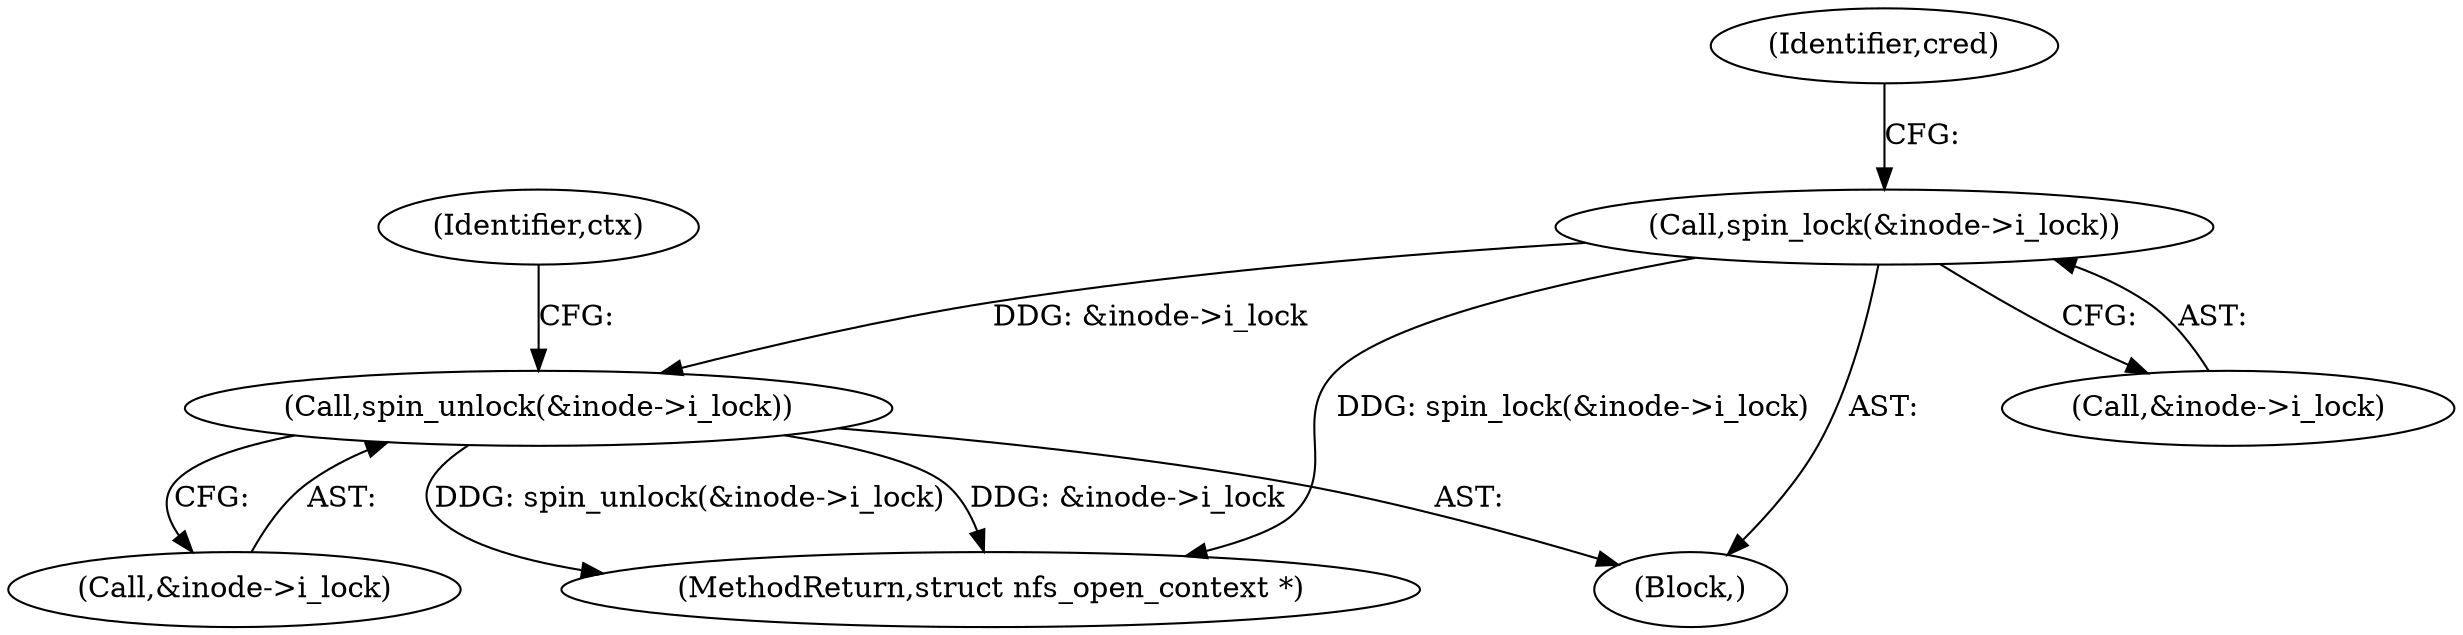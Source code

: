 digraph "0_linux_dc0b027dfadfcb8a5504f7d8052754bf8d501ab9@pointer" {
"1000146" [label="(Call,spin_unlock(&inode->i_lock))"];
"1000115" [label="(Call,spin_lock(&inode->i_lock))"];
"1000152" [label="(Identifier,ctx)"];
"1000124" [label="(Identifier,cred)"];
"1000115" [label="(Call,spin_lock(&inode->i_lock))"];
"1000147" [label="(Call,&inode->i_lock)"];
"1000146" [label="(Call,spin_unlock(&inode->i_lock))"];
"1000153" [label="(MethodReturn,struct nfs_open_context *)"];
"1000104" [label="(Block,)"];
"1000116" [label="(Call,&inode->i_lock)"];
"1000146" -> "1000104"  [label="AST: "];
"1000146" -> "1000147"  [label="CFG: "];
"1000147" -> "1000146"  [label="AST: "];
"1000152" -> "1000146"  [label="CFG: "];
"1000146" -> "1000153"  [label="DDG: spin_unlock(&inode->i_lock)"];
"1000146" -> "1000153"  [label="DDG: &inode->i_lock"];
"1000115" -> "1000146"  [label="DDG: &inode->i_lock"];
"1000115" -> "1000104"  [label="AST: "];
"1000115" -> "1000116"  [label="CFG: "];
"1000116" -> "1000115"  [label="AST: "];
"1000124" -> "1000115"  [label="CFG: "];
"1000115" -> "1000153"  [label="DDG: spin_lock(&inode->i_lock)"];
}
